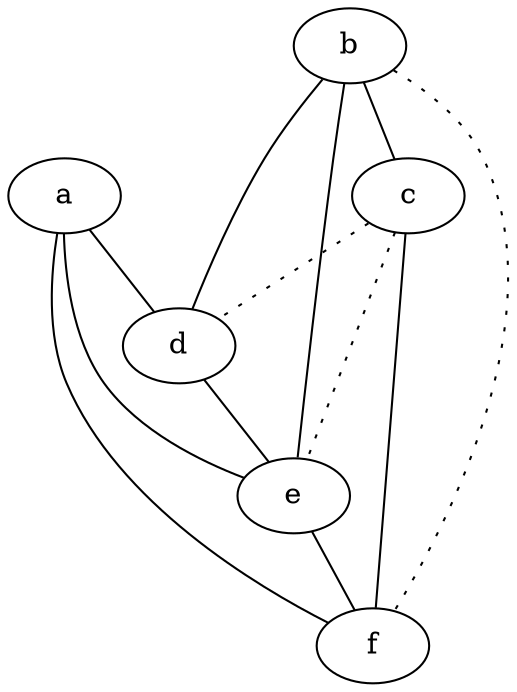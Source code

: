 graph {
a -- d;
a -- e;
a -- f;
b -- c;
b -- d;
b -- e;
b -- f [style=dotted];
c -- d [style=dotted];
c -- e [style=dotted];
c -- f;
d -- e;
e -- f;
}
